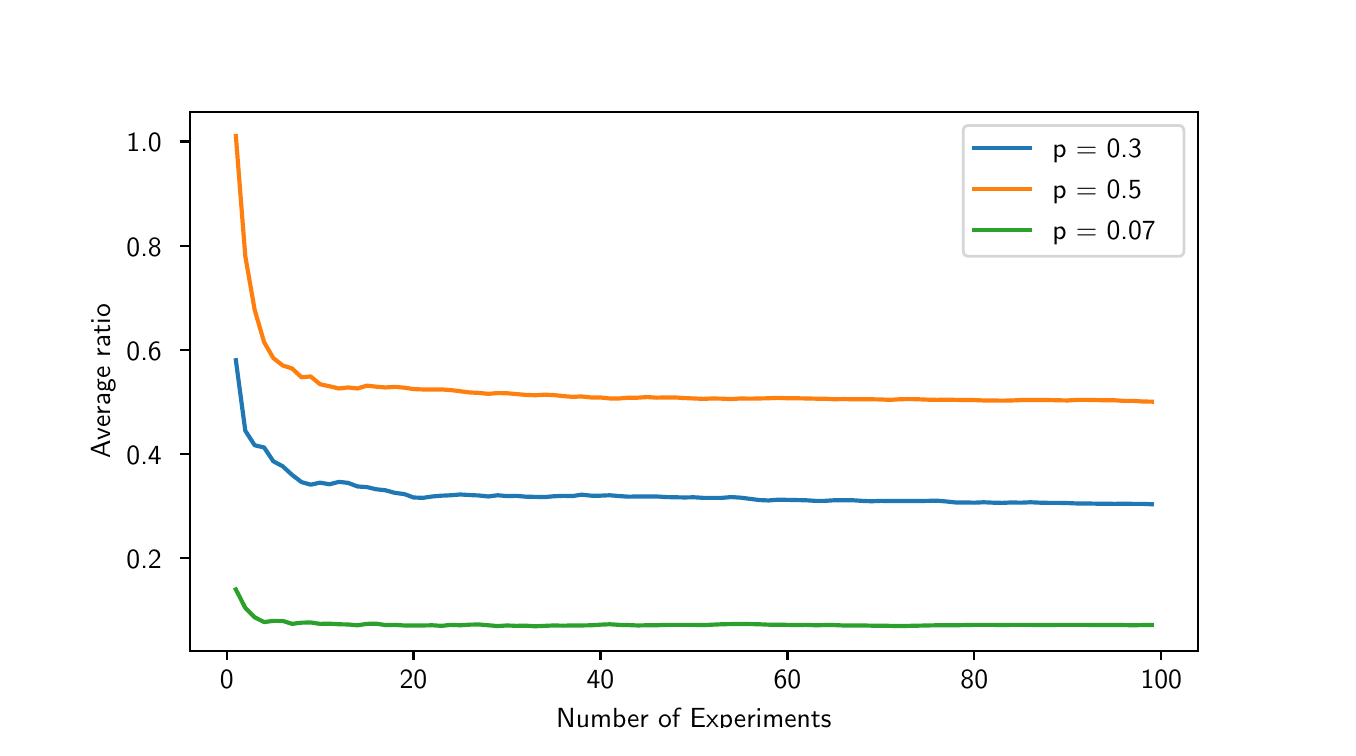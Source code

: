 \begingroup%
\makeatletter%
\begin{pgfpicture}%
\pgfpathrectangle{\pgfpointorigin}{\pgfqpoint{6.5in}{3.5in}}%
\pgfusepath{use as bounding box, clip}%
\begin{pgfscope}%
\pgfsetbuttcap%
\pgfsetmiterjoin%
\definecolor{currentfill}{rgb}{1.0,1.0,1.0}%
\pgfsetfillcolor{currentfill}%
\pgfsetlinewidth{0.0pt}%
\definecolor{currentstroke}{rgb}{1.0,1.0,1.0}%
\pgfsetstrokecolor{currentstroke}%
\pgfsetdash{}{0pt}%
\pgfpathmoveto{\pgfqpoint{0.0in}{0.0in}}%
\pgfpathlineto{\pgfqpoint{6.5in}{0.0in}}%
\pgfpathlineto{\pgfqpoint{6.5in}{3.5in}}%
\pgfpathlineto{\pgfqpoint{0.0in}{3.5in}}%
\pgfpathlineto{\pgfqpoint{0.0in}{0.0in}}%
\pgfpathclose%
\pgfusepath{fill}%
\end{pgfscope}%
\begin{pgfscope}%
\pgfsetbuttcap%
\pgfsetmiterjoin%
\definecolor{currentfill}{rgb}{1.0,1.0,1.0}%
\pgfsetfillcolor{currentfill}%
\pgfsetlinewidth{0.0pt}%
\definecolor{currentstroke}{rgb}{0.0,0.0,0.0}%
\pgfsetstrokecolor{currentstroke}%
\pgfsetstrokeopacity{0.0}%
\pgfsetdash{}{0pt}%
\pgfpathmoveto{\pgfqpoint{0.812in}{0.385in}}%
\pgfpathlineto{\pgfqpoint{5.85in}{0.385in}}%
\pgfpathlineto{\pgfqpoint{5.85in}{3.08in}}%
\pgfpathlineto{\pgfqpoint{0.812in}{3.08in}}%
\pgfpathlineto{\pgfqpoint{0.812in}{0.385in}}%
\pgfpathclose%
\pgfusepath{fill}%
\end{pgfscope}%
\begin{pgfscope}%
\pgfsetbuttcap%
\pgfsetroundjoin%
\definecolor{currentfill}{rgb}{0.0,0.0,0.0}%
\pgfsetfillcolor{currentfill}%
\pgfsetlinewidth{0.803pt}%
\definecolor{currentstroke}{rgb}{0.0,0.0,0.0}%
\pgfsetstrokecolor{currentstroke}%
\pgfsetdash{}{0pt}%
\pgfsys@defobject{currentmarker}{\pgfqpoint{0.0in}{-0.049in}}{\pgfqpoint{0.0in}{0.0in}}{%
\pgfpathmoveto{\pgfqpoint{0.0in}{0.0in}}%
\pgfpathlineto{\pgfqpoint{0.0in}{-0.049in}}%
\pgfusepath{stroke,fill}%
}%
\begin{pgfscope}%
\pgfsys@transformshift{0.995in}{0.385in}%
\pgfsys@useobject{currentmarker}{}%
\end{pgfscope}%
\end{pgfscope}%
\begin{pgfscope}%
\definecolor{textcolor}{rgb}{0.0,0.0,0.0}%
\pgfsetstrokecolor{textcolor}%
\pgfsetfillcolor{textcolor}%
\pgftext[x=0.995in,y=0.288in,,top]{\color{textcolor}{\sffamily\fontsize{10.0}{12.0}\selectfont\catcode`\^=\active\def^{\ifmmode\sp\else\^{}\fi}\catcode`\%=\active\def%{\%}0}}%
\end{pgfscope}%
\begin{pgfscope}%
\pgfsetbuttcap%
\pgfsetroundjoin%
\definecolor{currentfill}{rgb}{0.0,0.0,0.0}%
\pgfsetfillcolor{currentfill}%
\pgfsetlinewidth{0.803pt}%
\definecolor{currentstroke}{rgb}{0.0,0.0,0.0}%
\pgfsetstrokecolor{currentstroke}%
\pgfsetdash{}{0pt}%
\pgfsys@defobject{currentmarker}{\pgfqpoint{0.0in}{-0.049in}}{\pgfqpoint{0.0in}{0.0in}}{%
\pgfpathmoveto{\pgfqpoint{0.0in}{0.0in}}%
\pgfpathlineto{\pgfqpoint{0.0in}{-0.049in}}%
\pgfusepath{stroke,fill}%
}%
\begin{pgfscope}%
\pgfsys@transformshift{1.929in}{0.385in}%
\pgfsys@useobject{currentmarker}{}%
\end{pgfscope}%
\end{pgfscope}%
\begin{pgfscope}%
\definecolor{textcolor}{rgb}{0.0,0.0,0.0}%
\pgfsetstrokecolor{textcolor}%
\pgfsetfillcolor{textcolor}%
\pgftext[x=1.929in,y=0.288in,,top]{\color{textcolor}{\sffamily\fontsize{10.0}{12.0}\selectfont\catcode`\^=\active\def^{\ifmmode\sp\else\^{}\fi}\catcode`\%=\active\def%{\%}20}}%
\end{pgfscope}%
\begin{pgfscope}%
\pgfsetbuttcap%
\pgfsetroundjoin%
\definecolor{currentfill}{rgb}{0.0,0.0,0.0}%
\pgfsetfillcolor{currentfill}%
\pgfsetlinewidth{0.803pt}%
\definecolor{currentstroke}{rgb}{0.0,0.0,0.0}%
\pgfsetstrokecolor{currentstroke}%
\pgfsetdash{}{0pt}%
\pgfsys@defobject{currentmarker}{\pgfqpoint{0.0in}{-0.049in}}{\pgfqpoint{0.0in}{0.0in}}{%
\pgfpathmoveto{\pgfqpoint{0.0in}{0.0in}}%
\pgfpathlineto{\pgfqpoint{0.0in}{-0.049in}}%
\pgfusepath{stroke,fill}%
}%
\begin{pgfscope}%
\pgfsys@transformshift{2.864in}{0.385in}%
\pgfsys@useobject{currentmarker}{}%
\end{pgfscope}%
\end{pgfscope}%
\begin{pgfscope}%
\definecolor{textcolor}{rgb}{0.0,0.0,0.0}%
\pgfsetstrokecolor{textcolor}%
\pgfsetfillcolor{textcolor}%
\pgftext[x=2.864in,y=0.288in,,top]{\color{textcolor}{\sffamily\fontsize{10.0}{12.0}\selectfont\catcode`\^=\active\def^{\ifmmode\sp\else\^{}\fi}\catcode`\%=\active\def%{\%}40}}%
\end{pgfscope}%
\begin{pgfscope}%
\pgfsetbuttcap%
\pgfsetroundjoin%
\definecolor{currentfill}{rgb}{0.0,0.0,0.0}%
\pgfsetfillcolor{currentfill}%
\pgfsetlinewidth{0.803pt}%
\definecolor{currentstroke}{rgb}{0.0,0.0,0.0}%
\pgfsetstrokecolor{currentstroke}%
\pgfsetdash{}{0pt}%
\pgfsys@defobject{currentmarker}{\pgfqpoint{0.0in}{-0.049in}}{\pgfqpoint{0.0in}{0.0in}}{%
\pgfpathmoveto{\pgfqpoint{0.0in}{0.0in}}%
\pgfpathlineto{\pgfqpoint{0.0in}{-0.049in}}%
\pgfusepath{stroke,fill}%
}%
\begin{pgfscope}%
\pgfsys@transformshift{3.799in}{0.385in}%
\pgfsys@useobject{currentmarker}{}%
\end{pgfscope}%
\end{pgfscope}%
\begin{pgfscope}%
\definecolor{textcolor}{rgb}{0.0,0.0,0.0}%
\pgfsetstrokecolor{textcolor}%
\pgfsetfillcolor{textcolor}%
\pgftext[x=3.799in,y=0.288in,,top]{\color{textcolor}{\sffamily\fontsize{10.0}{12.0}\selectfont\catcode`\^=\active\def^{\ifmmode\sp\else\^{}\fi}\catcode`\%=\active\def%{\%}60}}%
\end{pgfscope}%
\begin{pgfscope}%
\pgfsetbuttcap%
\pgfsetroundjoin%
\definecolor{currentfill}{rgb}{0.0,0.0,0.0}%
\pgfsetfillcolor{currentfill}%
\pgfsetlinewidth{0.803pt}%
\definecolor{currentstroke}{rgb}{0.0,0.0,0.0}%
\pgfsetstrokecolor{currentstroke}%
\pgfsetdash{}{0pt}%
\pgfsys@defobject{currentmarker}{\pgfqpoint{0.0in}{-0.049in}}{\pgfqpoint{0.0in}{0.0in}}{%
\pgfpathmoveto{\pgfqpoint{0.0in}{0.0in}}%
\pgfpathlineto{\pgfqpoint{0.0in}{-0.049in}}%
\pgfusepath{stroke,fill}%
}%
\begin{pgfscope}%
\pgfsys@transformshift{4.733in}{0.385in}%
\pgfsys@useobject{currentmarker}{}%
\end{pgfscope}%
\end{pgfscope}%
\begin{pgfscope}%
\definecolor{textcolor}{rgb}{0.0,0.0,0.0}%
\pgfsetstrokecolor{textcolor}%
\pgfsetfillcolor{textcolor}%
\pgftext[x=4.733in,y=0.288in,,top]{\color{textcolor}{\sffamily\fontsize{10.0}{12.0}\selectfont\catcode`\^=\active\def^{\ifmmode\sp\else\^{}\fi}\catcode`\%=\active\def%{\%}80}}%
\end{pgfscope}%
\begin{pgfscope}%
\pgfsetbuttcap%
\pgfsetroundjoin%
\definecolor{currentfill}{rgb}{0.0,0.0,0.0}%
\pgfsetfillcolor{currentfill}%
\pgfsetlinewidth{0.803pt}%
\definecolor{currentstroke}{rgb}{0.0,0.0,0.0}%
\pgfsetstrokecolor{currentstroke}%
\pgfsetdash{}{0pt}%
\pgfsys@defobject{currentmarker}{\pgfqpoint{0.0in}{-0.049in}}{\pgfqpoint{0.0in}{0.0in}}{%
\pgfpathmoveto{\pgfqpoint{0.0in}{0.0in}}%
\pgfpathlineto{\pgfqpoint{0.0in}{-0.049in}}%
\pgfusepath{stroke,fill}%
}%
\begin{pgfscope}%
\pgfsys@transformshift{5.668in}{0.385in}%
\pgfsys@useobject{currentmarker}{}%
\end{pgfscope}%
\end{pgfscope}%
\begin{pgfscope}%
\definecolor{textcolor}{rgb}{0.0,0.0,0.0}%
\pgfsetstrokecolor{textcolor}%
\pgfsetfillcolor{textcolor}%
\pgftext[x=5.668in,y=0.288in,,top]{\color{textcolor}{\sffamily\fontsize{10.0}{12.0}\selectfont\catcode`\^=\active\def^{\ifmmode\sp\else\^{}\fi}\catcode`\%=\active\def%{\%}100}}%
\end{pgfscope}%
\begin{pgfscope}%
\definecolor{textcolor}{rgb}{0.0,0.0,0.0}%
\pgfsetstrokecolor{textcolor}%
\pgfsetfillcolor{textcolor}%
\pgftext[x=3.331in,y=0.098in,,top]{\color{textcolor}{\sffamily\fontsize{10.0}{12.0}\selectfont\catcode`\^=\active\def^{\ifmmode\sp\else\^{}\fi}\catcode`\%=\active\def%{\%}Number of Experiments}}%
\end{pgfscope}%
\begin{pgfscope}%
\pgfsetbuttcap%
\pgfsetroundjoin%
\definecolor{currentfill}{rgb}{0.0,0.0,0.0}%
\pgfsetfillcolor{currentfill}%
\pgfsetlinewidth{0.803pt}%
\definecolor{currentstroke}{rgb}{0.0,0.0,0.0}%
\pgfsetstrokecolor{currentstroke}%
\pgfsetdash{}{0pt}%
\pgfsys@defobject{currentmarker}{\pgfqpoint{-0.049in}{0.0in}}{\pgfqpoint{-0.0in}{0.0in}}{%
\pgfpathmoveto{\pgfqpoint{-0.0in}{0.0in}}%
\pgfpathlineto{\pgfqpoint{-0.049in}{0.0in}}%
\pgfusepath{stroke,fill}%
}%
\begin{pgfscope}%
\pgfsys@transformshift{0.812in}{0.847in}%
\pgfsys@useobject{currentmarker}{}%
\end{pgfscope}%
\end{pgfscope}%
\begin{pgfscope}%
\definecolor{textcolor}{rgb}{0.0,0.0,0.0}%
\pgfsetstrokecolor{textcolor}%
\pgfsetfillcolor{textcolor}%
\pgftext[x=0.494in, y=0.794in, left, base]{\color{textcolor}{\sffamily\fontsize{10.0}{12.0}\selectfont\catcode`\^=\active\def^{\ifmmode\sp\else\^{}\fi}\catcode`\%=\active\def%{\%}0.2}}%
\end{pgfscope}%
\begin{pgfscope}%
\pgfsetbuttcap%
\pgfsetroundjoin%
\definecolor{currentfill}{rgb}{0.0,0.0,0.0}%
\pgfsetfillcolor{currentfill}%
\pgfsetlinewidth{0.803pt}%
\definecolor{currentstroke}{rgb}{0.0,0.0,0.0}%
\pgfsetstrokecolor{currentstroke}%
\pgfsetdash{}{0pt}%
\pgfsys@defobject{currentmarker}{\pgfqpoint{-0.049in}{0.0in}}{\pgfqpoint{-0.0in}{0.0in}}{%
\pgfpathmoveto{\pgfqpoint{-0.0in}{0.0in}}%
\pgfpathlineto{\pgfqpoint{-0.049in}{0.0in}}%
\pgfusepath{stroke,fill}%
}%
\begin{pgfscope}%
\pgfsys@transformshift{0.812in}{1.368in}%
\pgfsys@useobject{currentmarker}{}%
\end{pgfscope}%
\end{pgfscope}%
\begin{pgfscope}%
\definecolor{textcolor}{rgb}{0.0,0.0,0.0}%
\pgfsetstrokecolor{textcolor}%
\pgfsetfillcolor{textcolor}%
\pgftext[x=0.494in, y=1.315in, left, base]{\color{textcolor}{\sffamily\fontsize{10.0}{12.0}\selectfont\catcode`\^=\active\def^{\ifmmode\sp\else\^{}\fi}\catcode`\%=\active\def%{\%}0.4}}%
\end{pgfscope}%
\begin{pgfscope}%
\pgfsetbuttcap%
\pgfsetroundjoin%
\definecolor{currentfill}{rgb}{0.0,0.0,0.0}%
\pgfsetfillcolor{currentfill}%
\pgfsetlinewidth{0.803pt}%
\definecolor{currentstroke}{rgb}{0.0,0.0,0.0}%
\pgfsetstrokecolor{currentstroke}%
\pgfsetdash{}{0pt}%
\pgfsys@defobject{currentmarker}{\pgfqpoint{-0.049in}{0.0in}}{\pgfqpoint{-0.0in}{0.0in}}{%
\pgfpathmoveto{\pgfqpoint{-0.0in}{0.0in}}%
\pgfpathlineto{\pgfqpoint{-0.049in}{0.0in}}%
\pgfusepath{stroke,fill}%
}%
\begin{pgfscope}%
\pgfsys@transformshift{0.812in}{1.889in}%
\pgfsys@useobject{currentmarker}{}%
\end{pgfscope}%
\end{pgfscope}%
\begin{pgfscope}%
\definecolor{textcolor}{rgb}{0.0,0.0,0.0}%
\pgfsetstrokecolor{textcolor}%
\pgfsetfillcolor{textcolor}%
\pgftext[x=0.494in, y=1.836in, left, base]{\color{textcolor}{\sffamily\fontsize{10.0}{12.0}\selectfont\catcode`\^=\active\def^{\ifmmode\sp\else\^{}\fi}\catcode`\%=\active\def%{\%}0.6}}%
\end{pgfscope}%
\begin{pgfscope}%
\pgfsetbuttcap%
\pgfsetroundjoin%
\definecolor{currentfill}{rgb}{0.0,0.0,0.0}%
\pgfsetfillcolor{currentfill}%
\pgfsetlinewidth{0.803pt}%
\definecolor{currentstroke}{rgb}{0.0,0.0,0.0}%
\pgfsetstrokecolor{currentstroke}%
\pgfsetdash{}{0pt}%
\pgfsys@defobject{currentmarker}{\pgfqpoint{-0.049in}{0.0in}}{\pgfqpoint{-0.0in}{0.0in}}{%
\pgfpathmoveto{\pgfqpoint{-0.0in}{0.0in}}%
\pgfpathlineto{\pgfqpoint{-0.049in}{0.0in}}%
\pgfusepath{stroke,fill}%
}%
\begin{pgfscope}%
\pgfsys@transformshift{0.812in}{2.41in}%
\pgfsys@useobject{currentmarker}{}%
\end{pgfscope}%
\end{pgfscope}%
\begin{pgfscope}%
\definecolor{textcolor}{rgb}{0.0,0.0,0.0}%
\pgfsetstrokecolor{textcolor}%
\pgfsetfillcolor{textcolor}%
\pgftext[x=0.494in, y=2.358in, left, base]{\color{textcolor}{\sffamily\fontsize{10.0}{12.0}\selectfont\catcode`\^=\active\def^{\ifmmode\sp\else\^{}\fi}\catcode`\%=\active\def%{\%}0.8}}%
\end{pgfscope}%
\begin{pgfscope}%
\pgfsetbuttcap%
\pgfsetroundjoin%
\definecolor{currentfill}{rgb}{0.0,0.0,0.0}%
\pgfsetfillcolor{currentfill}%
\pgfsetlinewidth{0.803pt}%
\definecolor{currentstroke}{rgb}{0.0,0.0,0.0}%
\pgfsetstrokecolor{currentstroke}%
\pgfsetdash{}{0pt}%
\pgfsys@defobject{currentmarker}{\pgfqpoint{-0.049in}{0.0in}}{\pgfqpoint{-0.0in}{0.0in}}{%
\pgfpathmoveto{\pgfqpoint{-0.0in}{0.0in}}%
\pgfpathlineto{\pgfqpoint{-0.049in}{0.0in}}%
\pgfusepath{stroke,fill}%
}%
\begin{pgfscope}%
\pgfsys@transformshift{0.812in}{2.931in}%
\pgfsys@useobject{currentmarker}{}%
\end{pgfscope}%
\end{pgfscope}%
\begin{pgfscope}%
\definecolor{textcolor}{rgb}{0.0,0.0,0.0}%
\pgfsetstrokecolor{textcolor}%
\pgfsetfillcolor{textcolor}%
\pgftext[x=0.494in, y=2.879in, left, base]{\color{textcolor}{\sffamily\fontsize{10.0}{12.0}\selectfont\catcode`\^=\active\def^{\ifmmode\sp\else\^{}\fi}\catcode`\%=\active\def%{\%}1.0}}%
\end{pgfscope}%
\begin{pgfscope}%
\definecolor{textcolor}{rgb}{0.0,0.0,0.0}%
\pgfsetstrokecolor{textcolor}%
\pgfsetfillcolor{textcolor}%
\pgftext[x=0.439in,y=1.732in,,bottom,rotate=90.0]{\color{textcolor}{\sffamily\fontsize{10.0}{12.0}\selectfont\catcode`\^=\active\def^{\ifmmode\sp\else\^{}\fi}\catcode`\%=\active\def%{\%}Average ratio}}%
\end{pgfscope}%
\begin{pgfscope}%
\pgfpathrectangle{\pgfqpoint{0.812in}{0.385in}}{\pgfqpoint{5.037in}{2.695in}}%
\pgfusepath{clip}%
\pgfsetrectcap%
\pgfsetroundjoin%
\pgfsetlinewidth{1.506pt}%
\definecolor{currentstroke}{rgb}{0.122,0.467,0.706}%
\pgfsetstrokecolor{currentstroke}%
\pgfsetdash{}{0pt}%
\pgfpathmoveto{\pgfqpoint{1.041in}{1.837in}}%
\pgfpathlineto{\pgfqpoint{1.088in}{1.485in}}%
\pgfpathlineto{\pgfqpoint{1.135in}{1.412in}}%
\pgfpathlineto{\pgfqpoint{1.182in}{1.401in}}%
\pgfpathlineto{\pgfqpoint{1.228in}{1.332in}}%
\pgfpathlineto{\pgfqpoint{1.275in}{1.307in}}%
\pgfpathlineto{\pgfqpoint{1.322in}{1.264in}}%
\pgfpathlineto{\pgfqpoint{1.369in}{1.228in}}%
\pgfpathlineto{\pgfqpoint{1.415in}{1.215in}}%
\pgfpathlineto{\pgfqpoint{1.462in}{1.225in}}%
\pgfpathlineto{\pgfqpoint{1.509in}{1.217in}}%
\pgfpathlineto{\pgfqpoint{1.556in}{1.229in}}%
\pgfpathlineto{\pgfqpoint{1.602in}{1.224in}}%
\pgfpathlineto{\pgfqpoint{1.649in}{1.206in}}%
\pgfpathlineto{\pgfqpoint{1.696in}{1.203in}}%
\pgfpathlineto{\pgfqpoint{1.742in}{1.192in}}%
\pgfpathlineto{\pgfqpoint{1.789in}{1.187in}}%
\pgfpathlineto{\pgfqpoint{1.836in}{1.174in}}%
\pgfpathlineto{\pgfqpoint{1.883in}{1.168in}}%
\pgfpathlineto{\pgfqpoint{1.929in}{1.151in}}%
\pgfpathlineto{\pgfqpoint{1.976in}{1.149in}}%
\pgfpathlineto{\pgfqpoint{2.023in}{1.156in}}%
\pgfpathlineto{\pgfqpoint{2.07in}{1.16in}}%
\pgfpathlineto{\pgfqpoint{2.116in}{1.162in}}%
\pgfpathlineto{\pgfqpoint{2.163in}{1.166in}}%
\pgfpathlineto{\pgfqpoint{2.21in}{1.163in}}%
\pgfpathlineto{\pgfqpoint{2.256in}{1.161in}}%
\pgfpathlineto{\pgfqpoint{2.303in}{1.156in}}%
\pgfpathlineto{\pgfqpoint{2.35in}{1.162in}}%
\pgfpathlineto{\pgfqpoint{2.397in}{1.158in}}%
\pgfpathlineto{\pgfqpoint{2.443in}{1.159in}}%
\pgfpathlineto{\pgfqpoint{2.49in}{1.155in}}%
\pgfpathlineto{\pgfqpoint{2.537in}{1.154in}}%
\pgfpathlineto{\pgfqpoint{2.584in}{1.153in}}%
\pgfpathlineto{\pgfqpoint{2.63in}{1.157in}}%
\pgfpathlineto{\pgfqpoint{2.677in}{1.159in}}%
\pgfpathlineto{\pgfqpoint{2.724in}{1.158in}}%
\pgfpathlineto{\pgfqpoint{2.77in}{1.165in}}%
\pgfpathlineto{\pgfqpoint{2.817in}{1.16in}}%
\pgfpathlineto{\pgfqpoint{2.864in}{1.16in}}%
\pgfpathlineto{\pgfqpoint{2.911in}{1.162in}}%
\pgfpathlineto{\pgfqpoint{2.957in}{1.158in}}%
\pgfpathlineto{\pgfqpoint{3.004in}{1.155in}}%
\pgfpathlineto{\pgfqpoint{3.051in}{1.156in}}%
\pgfpathlineto{\pgfqpoint{3.098in}{1.156in}}%
\pgfpathlineto{\pgfqpoint{3.144in}{1.156in}}%
\pgfpathlineto{\pgfqpoint{3.191in}{1.153in}}%
\pgfpathlineto{\pgfqpoint{3.238in}{1.152in}}%
\pgfpathlineto{\pgfqpoint{3.285in}{1.151in}}%
\pgfpathlineto{\pgfqpoint{3.331in}{1.152in}}%
\pgfpathlineto{\pgfqpoint{3.378in}{1.149in}}%
\pgfpathlineto{\pgfqpoint{3.425in}{1.149in}}%
\pgfpathlineto{\pgfqpoint{3.471in}{1.149in}}%
\pgfpathlineto{\pgfqpoint{3.518in}{1.153in}}%
\pgfpathlineto{\pgfqpoint{3.565in}{1.15in}}%
\pgfpathlineto{\pgfqpoint{3.612in}{1.144in}}%
\pgfpathlineto{\pgfqpoint{3.658in}{1.138in}}%
\pgfpathlineto{\pgfqpoint{3.705in}{1.136in}}%
\pgfpathlineto{\pgfqpoint{3.752in}{1.14in}}%
\pgfpathlineto{\pgfqpoint{3.799in}{1.139in}}%
\pgfpathlineto{\pgfqpoint{3.845in}{1.138in}}%
\pgfpathlineto{\pgfqpoint{3.892in}{1.137in}}%
\pgfpathlineto{\pgfqpoint{3.939in}{1.134in}}%
\pgfpathlineto{\pgfqpoint{3.985in}{1.134in}}%
\pgfpathlineto{\pgfqpoint{4.032in}{1.137in}}%
\pgfpathlineto{\pgfqpoint{4.079in}{1.137in}}%
\pgfpathlineto{\pgfqpoint{4.126in}{1.137in}}%
\pgfpathlineto{\pgfqpoint{4.172in}{1.134in}}%
\pgfpathlineto{\pgfqpoint{4.219in}{1.132in}}%
\pgfpathlineto{\pgfqpoint{4.266in}{1.134in}}%
\pgfpathlineto{\pgfqpoint{4.313in}{1.133in}}%
\pgfpathlineto{\pgfqpoint{4.359in}{1.133in}}%
\pgfpathlineto{\pgfqpoint{4.406in}{1.133in}}%
\pgfpathlineto{\pgfqpoint{4.453in}{1.133in}}%
\pgfpathlineto{\pgfqpoint{4.5in}{1.134in}}%
\pgfpathlineto{\pgfqpoint{4.546in}{1.135in}}%
\pgfpathlineto{\pgfqpoint{4.593in}{1.131in}}%
\pgfpathlineto{\pgfqpoint{4.64in}{1.126in}}%
\pgfpathlineto{\pgfqpoint{4.686in}{1.126in}}%
\pgfpathlineto{\pgfqpoint{4.733in}{1.125in}}%
\pgfpathlineto{\pgfqpoint{4.78in}{1.127in}}%
\pgfpathlineto{\pgfqpoint{4.827in}{1.125in}}%
\pgfpathlineto{\pgfqpoint{4.873in}{1.124in}}%
\pgfpathlineto{\pgfqpoint{4.92in}{1.126in}}%
\pgfpathlineto{\pgfqpoint{4.967in}{1.125in}}%
\pgfpathlineto{\pgfqpoint{5.014in}{1.127in}}%
\pgfpathlineto{\pgfqpoint{5.06in}{1.125in}}%
\pgfpathlineto{\pgfqpoint{5.107in}{1.124in}}%
\pgfpathlineto{\pgfqpoint{5.154in}{1.124in}}%
\pgfpathlineto{\pgfqpoint{5.2in}{1.123in}}%
\pgfpathlineto{\pgfqpoint{5.247in}{1.121in}}%
\pgfpathlineto{\pgfqpoint{5.294in}{1.121in}}%
\pgfpathlineto{\pgfqpoint{5.341in}{1.12in}}%
\pgfpathlineto{\pgfqpoint{5.387in}{1.12in}}%
\pgfpathlineto{\pgfqpoint{5.434in}{1.119in}}%
\pgfpathlineto{\pgfqpoint{5.481in}{1.12in}}%
\pgfpathlineto{\pgfqpoint{5.528in}{1.119in}}%
\pgfpathlineto{\pgfqpoint{5.574in}{1.119in}}%
\pgfpathlineto{\pgfqpoint{5.621in}{1.117in}}%
\pgfusepath{stroke}%
\end{pgfscope}%
\begin{pgfscope}%
\pgfpathrectangle{\pgfqpoint{0.812in}{0.385in}}{\pgfqpoint{5.037in}{2.695in}}%
\pgfusepath{clip}%
\pgfsetrectcap%
\pgfsetroundjoin%
\pgfsetlinewidth{1.506pt}%
\definecolor{currentstroke}{rgb}{1.0,0.498,0.055}%
\pgfsetstrokecolor{currentstroke}%
\pgfsetdash{}{0pt}%
\pgfpathmoveto{\pgfqpoint{1.041in}{2.958in}}%
\pgfpathlineto{\pgfqpoint{1.088in}{2.358in}}%
\pgfpathlineto{\pgfqpoint{1.135in}{2.089in}}%
\pgfpathlineto{\pgfqpoint{1.182in}{1.928in}}%
\pgfpathlineto{\pgfqpoint{1.228in}{1.848in}}%
\pgfpathlineto{\pgfqpoint{1.275in}{1.811in}}%
\pgfpathlineto{\pgfqpoint{1.322in}{1.796in}}%
\pgfpathlineto{\pgfqpoint{1.369in}{1.752in}}%
\pgfpathlineto{\pgfqpoint{1.415in}{1.756in}}%
\pgfpathlineto{\pgfqpoint{1.462in}{1.717in}}%
\pgfpathlineto{\pgfqpoint{1.509in}{1.707in}}%
\pgfpathlineto{\pgfqpoint{1.556in}{1.696in}}%
\pgfpathlineto{\pgfqpoint{1.602in}{1.701in}}%
\pgfpathlineto{\pgfqpoint{1.649in}{1.696in}}%
\pgfpathlineto{\pgfqpoint{1.696in}{1.71in}}%
\pgfpathlineto{\pgfqpoint{1.742in}{1.705in}}%
\pgfpathlineto{\pgfqpoint{1.789in}{1.701in}}%
\pgfpathlineto{\pgfqpoint{1.836in}{1.704in}}%
\pgfpathlineto{\pgfqpoint{1.883in}{1.7in}}%
\pgfpathlineto{\pgfqpoint{1.929in}{1.693in}}%
\pgfpathlineto{\pgfqpoint{1.976in}{1.691in}}%
\pgfpathlineto{\pgfqpoint{2.023in}{1.691in}}%
\pgfpathlineto{\pgfqpoint{2.07in}{1.691in}}%
\pgfpathlineto{\pgfqpoint{2.116in}{1.688in}}%
\pgfpathlineto{\pgfqpoint{2.163in}{1.682in}}%
\pgfpathlineto{\pgfqpoint{2.21in}{1.676in}}%
\pgfpathlineto{\pgfqpoint{2.256in}{1.674in}}%
\pgfpathlineto{\pgfqpoint{2.303in}{1.669in}}%
\pgfpathlineto{\pgfqpoint{2.35in}{1.673in}}%
\pgfpathlineto{\pgfqpoint{2.397in}{1.672in}}%
\pgfpathlineto{\pgfqpoint{2.443in}{1.668in}}%
\pgfpathlineto{\pgfqpoint{2.49in}{1.664in}}%
\pgfpathlineto{\pgfqpoint{2.537in}{1.662in}}%
\pgfpathlineto{\pgfqpoint{2.584in}{1.665in}}%
\pgfpathlineto{\pgfqpoint{2.63in}{1.663in}}%
\pgfpathlineto{\pgfqpoint{2.677in}{1.658in}}%
\pgfpathlineto{\pgfqpoint{2.724in}{1.654in}}%
\pgfpathlineto{\pgfqpoint{2.77in}{1.656in}}%
\pgfpathlineto{\pgfqpoint{2.817in}{1.651in}}%
\pgfpathlineto{\pgfqpoint{2.864in}{1.651in}}%
\pgfpathlineto{\pgfqpoint{2.911in}{1.646in}}%
\pgfpathlineto{\pgfqpoint{2.957in}{1.646in}}%
\pgfpathlineto{\pgfqpoint{3.004in}{1.65in}}%
\pgfpathlineto{\pgfqpoint{3.051in}{1.65in}}%
\pgfpathlineto{\pgfqpoint{3.098in}{1.653in}}%
\pgfpathlineto{\pgfqpoint{3.144in}{1.65in}}%
\pgfpathlineto{\pgfqpoint{3.191in}{1.651in}}%
\pgfpathlineto{\pgfqpoint{3.238in}{1.651in}}%
\pgfpathlineto{\pgfqpoint{3.285in}{1.648in}}%
\pgfpathlineto{\pgfqpoint{3.331in}{1.646in}}%
\pgfpathlineto{\pgfqpoint{3.378in}{1.644in}}%
\pgfpathlineto{\pgfqpoint{3.425in}{1.646in}}%
\pgfpathlineto{\pgfqpoint{3.471in}{1.645in}}%
\pgfpathlineto{\pgfqpoint{3.518in}{1.643in}}%
\pgfpathlineto{\pgfqpoint{3.565in}{1.646in}}%
\pgfpathlineto{\pgfqpoint{3.612in}{1.645in}}%
\pgfpathlineto{\pgfqpoint{3.658in}{1.646in}}%
\pgfpathlineto{\pgfqpoint{3.705in}{1.647in}}%
\pgfpathlineto{\pgfqpoint{3.752in}{1.649in}}%
\pgfpathlineto{\pgfqpoint{3.799in}{1.647in}}%
\pgfpathlineto{\pgfqpoint{3.845in}{1.647in}}%
\pgfpathlineto{\pgfqpoint{3.892in}{1.646in}}%
\pgfpathlineto{\pgfqpoint{3.939in}{1.645in}}%
\pgfpathlineto{\pgfqpoint{3.985in}{1.645in}}%
\pgfpathlineto{\pgfqpoint{4.032in}{1.642in}}%
\pgfpathlineto{\pgfqpoint{4.079in}{1.643in}}%
\pgfpathlineto{\pgfqpoint{4.126in}{1.642in}}%
\pgfpathlineto{\pgfqpoint{4.172in}{1.642in}}%
\pgfpathlineto{\pgfqpoint{4.219in}{1.642in}}%
\pgfpathlineto{\pgfqpoint{4.266in}{1.641in}}%
\pgfpathlineto{\pgfqpoint{4.313in}{1.639in}}%
\pgfpathlineto{\pgfqpoint{4.359in}{1.642in}}%
\pgfpathlineto{\pgfqpoint{4.406in}{1.643in}}%
\pgfpathlineto{\pgfqpoint{4.453in}{1.642in}}%
\pgfpathlineto{\pgfqpoint{4.5in}{1.64in}}%
\pgfpathlineto{\pgfqpoint{4.546in}{1.639in}}%
\pgfpathlineto{\pgfqpoint{4.593in}{1.64in}}%
\pgfpathlineto{\pgfqpoint{4.64in}{1.639in}}%
\pgfpathlineto{\pgfqpoint{4.686in}{1.638in}}%
\pgfpathlineto{\pgfqpoint{4.733in}{1.638in}}%
\pgfpathlineto{\pgfqpoint{4.78in}{1.636in}}%
\pgfpathlineto{\pgfqpoint{4.827in}{1.636in}}%
\pgfpathlineto{\pgfqpoint{4.873in}{1.635in}}%
\pgfpathlineto{\pgfqpoint{4.92in}{1.636in}}%
\pgfpathlineto{\pgfqpoint{4.967in}{1.638in}}%
\pgfpathlineto{\pgfqpoint{5.014in}{1.638in}}%
\pgfpathlineto{\pgfqpoint{5.06in}{1.638in}}%
\pgfpathlineto{\pgfqpoint{5.107in}{1.638in}}%
\pgfpathlineto{\pgfqpoint{5.154in}{1.637in}}%
\pgfpathlineto{\pgfqpoint{5.2in}{1.636in}}%
\pgfpathlineto{\pgfqpoint{5.247in}{1.639in}}%
\pgfpathlineto{\pgfqpoint{5.294in}{1.639in}}%
\pgfpathlineto{\pgfqpoint{5.341in}{1.638in}}%
\pgfpathlineto{\pgfqpoint{5.387in}{1.637in}}%
\pgfpathlineto{\pgfqpoint{5.434in}{1.637in}}%
\pgfpathlineto{\pgfqpoint{5.481in}{1.634in}}%
\pgfpathlineto{\pgfqpoint{5.528in}{1.634in}}%
\pgfpathlineto{\pgfqpoint{5.574in}{1.631in}}%
\pgfpathlineto{\pgfqpoint{5.621in}{1.63in}}%
\pgfusepath{stroke}%
\end{pgfscope}%
\begin{pgfscope}%
\pgfpathrectangle{\pgfqpoint{0.812in}{0.385in}}{\pgfqpoint{5.037in}{2.695in}}%
\pgfusepath{clip}%
\pgfsetrectcap%
\pgfsetroundjoin%
\pgfsetlinewidth{1.506pt}%
\definecolor{currentstroke}{rgb}{0.173,0.627,0.173}%
\pgfsetstrokecolor{currentstroke}%
\pgfsetdash{}{0pt}%
\pgfpathmoveto{\pgfqpoint{1.041in}{0.691in}}%
\pgfpathlineto{\pgfqpoint{1.088in}{0.599in}}%
\pgfpathlineto{\pgfqpoint{1.135in}{0.552in}}%
\pgfpathlineto{\pgfqpoint{1.182in}{0.528in}}%
\pgfpathlineto{\pgfqpoint{1.228in}{0.534in}}%
\pgfpathlineto{\pgfqpoint{1.275in}{0.534in}}%
\pgfpathlineto{\pgfqpoint{1.322in}{0.519in}}%
\pgfpathlineto{\pgfqpoint{1.369in}{0.525in}}%
\pgfpathlineto{\pgfqpoint{1.415in}{0.526in}}%
\pgfpathlineto{\pgfqpoint{1.462in}{0.519in}}%
\pgfpathlineto{\pgfqpoint{1.509in}{0.52in}}%
\pgfpathlineto{\pgfqpoint{1.556in}{0.517in}}%
\pgfpathlineto{\pgfqpoint{1.602in}{0.516in}}%
\pgfpathlineto{\pgfqpoint{1.649in}{0.512in}}%
\pgfpathlineto{\pgfqpoint{1.696in}{0.519in}}%
\pgfpathlineto{\pgfqpoint{1.742in}{0.52in}}%
\pgfpathlineto{\pgfqpoint{1.789in}{0.513in}}%
\pgfpathlineto{\pgfqpoint{1.836in}{0.514in}}%
\pgfpathlineto{\pgfqpoint{1.883in}{0.511in}}%
\pgfpathlineto{\pgfqpoint{1.929in}{0.511in}}%
\pgfpathlineto{\pgfqpoint{1.976in}{0.511in}}%
\pgfpathlineto{\pgfqpoint{2.023in}{0.512in}}%
\pgfpathlineto{\pgfqpoint{2.07in}{0.509in}}%
\pgfpathlineto{\pgfqpoint{2.116in}{0.514in}}%
\pgfpathlineto{\pgfqpoint{2.163in}{0.512in}}%
\pgfpathlineto{\pgfqpoint{2.21in}{0.515in}}%
\pgfpathlineto{\pgfqpoint{2.256in}{0.516in}}%
\pgfpathlineto{\pgfqpoint{2.303in}{0.512in}}%
\pgfpathlineto{\pgfqpoint{2.35in}{0.508in}}%
\pgfpathlineto{\pgfqpoint{2.397in}{0.511in}}%
\pgfpathlineto{\pgfqpoint{2.443in}{0.509in}}%
\pgfpathlineto{\pgfqpoint{2.49in}{0.51in}}%
\pgfpathlineto{\pgfqpoint{2.537in}{0.507in}}%
\pgfpathlineto{\pgfqpoint{2.584in}{0.509in}}%
\pgfpathlineto{\pgfqpoint{2.63in}{0.511in}}%
\pgfpathlineto{\pgfqpoint{2.677in}{0.51in}}%
\pgfpathlineto{\pgfqpoint{2.724in}{0.511in}}%
\pgfpathlineto{\pgfqpoint{2.77in}{0.511in}}%
\pgfpathlineto{\pgfqpoint{2.817in}{0.512in}}%
\pgfpathlineto{\pgfqpoint{2.864in}{0.515in}}%
\pgfpathlineto{\pgfqpoint{2.911in}{0.517in}}%
\pgfpathlineto{\pgfqpoint{2.957in}{0.514in}}%
\pgfpathlineto{\pgfqpoint{3.004in}{0.513in}}%
\pgfpathlineto{\pgfqpoint{3.051in}{0.511in}}%
\pgfpathlineto{\pgfqpoint{3.098in}{0.512in}}%
\pgfpathlineto{\pgfqpoint{3.144in}{0.512in}}%
\pgfpathlineto{\pgfqpoint{3.191in}{0.514in}}%
\pgfpathlineto{\pgfqpoint{3.238in}{0.514in}}%
\pgfpathlineto{\pgfqpoint{3.285in}{0.514in}}%
\pgfpathlineto{\pgfqpoint{3.331in}{0.514in}}%
\pgfpathlineto{\pgfqpoint{3.378in}{0.513in}}%
\pgfpathlineto{\pgfqpoint{3.425in}{0.515in}}%
\pgfpathlineto{\pgfqpoint{3.471in}{0.517in}}%
\pgfpathlineto{\pgfqpoint{3.518in}{0.518in}}%
\pgfpathlineto{\pgfqpoint{3.565in}{0.518in}}%
\pgfpathlineto{\pgfqpoint{3.612in}{0.518in}}%
\pgfpathlineto{\pgfqpoint{3.658in}{0.517in}}%
\pgfpathlineto{\pgfqpoint{3.705in}{0.515in}}%
\pgfpathlineto{\pgfqpoint{3.752in}{0.515in}}%
\pgfpathlineto{\pgfqpoint{3.799in}{0.514in}}%
\pgfpathlineto{\pgfqpoint{3.845in}{0.513in}}%
\pgfpathlineto{\pgfqpoint{3.892in}{0.514in}}%
\pgfpathlineto{\pgfqpoint{3.939in}{0.512in}}%
\pgfpathlineto{\pgfqpoint{3.985in}{0.513in}}%
\pgfpathlineto{\pgfqpoint{4.032in}{0.513in}}%
\pgfpathlineto{\pgfqpoint{4.079in}{0.511in}}%
\pgfpathlineto{\pgfqpoint{4.126in}{0.511in}}%
\pgfpathlineto{\pgfqpoint{4.172in}{0.511in}}%
\pgfpathlineto{\pgfqpoint{4.219in}{0.51in}}%
\pgfpathlineto{\pgfqpoint{4.266in}{0.51in}}%
\pgfpathlineto{\pgfqpoint{4.313in}{0.509in}}%
\pgfpathlineto{\pgfqpoint{4.359in}{0.508in}}%
\pgfpathlineto{\pgfqpoint{4.406in}{0.509in}}%
\pgfpathlineto{\pgfqpoint{4.453in}{0.51in}}%
\pgfpathlineto{\pgfqpoint{4.5in}{0.511in}}%
\pgfpathlineto{\pgfqpoint{4.546in}{0.512in}}%
\pgfpathlineto{\pgfqpoint{4.593in}{0.512in}}%
\pgfpathlineto{\pgfqpoint{4.64in}{0.512in}}%
\pgfpathlineto{\pgfqpoint{4.686in}{0.513in}}%
\pgfpathlineto{\pgfqpoint{4.733in}{0.514in}}%
\pgfpathlineto{\pgfqpoint{4.78in}{0.514in}}%
\pgfpathlineto{\pgfqpoint{4.827in}{0.514in}}%
\pgfpathlineto{\pgfqpoint{4.873in}{0.513in}}%
\pgfpathlineto{\pgfqpoint{4.92in}{0.514in}}%
\pgfpathlineto{\pgfqpoint{4.967in}{0.514in}}%
\pgfpathlineto{\pgfqpoint{5.014in}{0.514in}}%
\pgfpathlineto{\pgfqpoint{5.06in}{0.513in}}%
\pgfpathlineto{\pgfqpoint{5.107in}{0.513in}}%
\pgfpathlineto{\pgfqpoint{5.154in}{0.514in}}%
\pgfpathlineto{\pgfqpoint{5.2in}{0.514in}}%
\pgfpathlineto{\pgfqpoint{5.247in}{0.514in}}%
\pgfpathlineto{\pgfqpoint{5.294in}{0.514in}}%
\pgfpathlineto{\pgfqpoint{5.341in}{0.513in}}%
\pgfpathlineto{\pgfqpoint{5.387in}{0.513in}}%
\pgfpathlineto{\pgfqpoint{5.434in}{0.513in}}%
\pgfpathlineto{\pgfqpoint{5.481in}{0.513in}}%
\pgfpathlineto{\pgfqpoint{5.528in}{0.512in}}%
\pgfpathlineto{\pgfqpoint{5.574in}{0.513in}}%
\pgfpathlineto{\pgfqpoint{5.621in}{0.513in}}%
\pgfusepath{stroke}%
\end{pgfscope}%
\begin{pgfscope}%
\pgfsetrectcap%
\pgfsetmiterjoin%
\pgfsetlinewidth{0.803pt}%
\definecolor{currentstroke}{rgb}{0.0,0.0,0.0}%
\pgfsetstrokecolor{currentstroke}%
\pgfsetdash{}{0pt}%
\pgfpathmoveto{\pgfqpoint{0.812in}{0.385in}}%
\pgfpathlineto{\pgfqpoint{0.812in}{3.08in}}%
\pgfusepath{stroke}%
\end{pgfscope}%
\begin{pgfscope}%
\pgfsetrectcap%
\pgfsetmiterjoin%
\pgfsetlinewidth{0.803pt}%
\definecolor{currentstroke}{rgb}{0.0,0.0,0.0}%
\pgfsetstrokecolor{currentstroke}%
\pgfsetdash{}{0pt}%
\pgfpathmoveto{\pgfqpoint{5.85in}{0.385in}}%
\pgfpathlineto{\pgfqpoint{5.85in}{3.08in}}%
\pgfusepath{stroke}%
\end{pgfscope}%
\begin{pgfscope}%
\pgfsetrectcap%
\pgfsetmiterjoin%
\pgfsetlinewidth{0.803pt}%
\definecolor{currentstroke}{rgb}{0.0,0.0,0.0}%
\pgfsetstrokecolor{currentstroke}%
\pgfsetdash{}{0pt}%
\pgfpathmoveto{\pgfqpoint{0.812in}{0.385in}}%
\pgfpathlineto{\pgfqpoint{5.85in}{0.385in}}%
\pgfusepath{stroke}%
\end{pgfscope}%
\begin{pgfscope}%
\pgfsetrectcap%
\pgfsetmiterjoin%
\pgfsetlinewidth{0.803pt}%
\definecolor{currentstroke}{rgb}{0.0,0.0,0.0}%
\pgfsetstrokecolor{currentstroke}%
\pgfsetdash{}{0pt}%
\pgfpathmoveto{\pgfqpoint{0.812in}{3.08in}}%
\pgfpathlineto{\pgfqpoint{5.85in}{3.08in}}%
\pgfusepath{stroke}%
\end{pgfscope}%
\begin{pgfscope}%
\pgfsetbuttcap%
\pgfsetmiterjoin%
\definecolor{currentfill}{rgb}{1.0,1.0,1.0}%
\pgfsetfillcolor{currentfill}%
\pgfsetfillopacity{0.8}%
\pgfsetlinewidth{1.004pt}%
\definecolor{currentstroke}{rgb}{0.8,0.8,0.8}%
\pgfsetstrokecolor{currentstroke}%
\pgfsetstrokeopacity{0.8}%
\pgfsetdash{}{0pt}%
\pgfpathmoveto{\pgfqpoint{4.706in}{2.357in}}%
\pgfpathlineto{\pgfqpoint{5.753in}{2.357in}}%
\pgfpathquadraticcurveto{\pgfqpoint{5.781in}{2.357in}}{\pgfqpoint{5.781in}{2.385in}}%
\pgfpathlineto{\pgfqpoint{5.781in}{2.983in}}%
\pgfpathquadraticcurveto{\pgfqpoint{5.781in}{3.011in}}{\pgfqpoint{5.753in}{3.011in}}%
\pgfpathlineto{\pgfqpoint{4.706in}{3.011in}}%
\pgfpathquadraticcurveto{\pgfqpoint{4.678in}{3.011in}}{\pgfqpoint{4.678in}{2.983in}}%
\pgfpathlineto{\pgfqpoint{4.678in}{2.385in}}%
\pgfpathquadraticcurveto{\pgfqpoint{4.678in}{2.357in}}{\pgfqpoint{4.706in}{2.357in}}%
\pgfpathlineto{\pgfqpoint{4.706in}{2.357in}}%
\pgfpathclose%
\pgfusepath{stroke,fill}%
\end{pgfscope}%
\begin{pgfscope}%
\pgfsetrectcap%
\pgfsetroundjoin%
\pgfsetlinewidth{1.506pt}%
\definecolor{currentstroke}{rgb}{0.122,0.467,0.706}%
\pgfsetstrokecolor{currentstroke}%
\pgfsetdash{}{0pt}%
\pgfpathmoveto{\pgfqpoint{4.734in}{2.898in}}%
\pgfpathlineto{\pgfqpoint{4.873in}{2.898in}}%
\pgfpathlineto{\pgfqpoint{5.012in}{2.898in}}%
\pgfusepath{stroke}%
\end{pgfscope}%
\begin{pgfscope}%
\definecolor{textcolor}{rgb}{0.0,0.0,0.0}%
\pgfsetstrokecolor{textcolor}%
\pgfsetfillcolor{textcolor}%
\pgftext[x=5.123in,y=2.849in,left,base]{\color{textcolor}{\sffamily\fontsize{10.0}{12.0}\selectfont\catcode`\^=\active\def^{\ifmmode\sp\else\^{}\fi}\catcode`\%=\active\def%{\%}p = 0.3}}%
\end{pgfscope}%
\begin{pgfscope}%
\pgfsetrectcap%
\pgfsetroundjoin%
\pgfsetlinewidth{1.506pt}%
\definecolor{currentstroke}{rgb}{1.0,0.498,0.055}%
\pgfsetstrokecolor{currentstroke}%
\pgfsetdash{}{0pt}%
\pgfpathmoveto{\pgfqpoint{4.734in}{2.694in}}%
\pgfpathlineto{\pgfqpoint{4.873in}{2.694in}}%
\pgfpathlineto{\pgfqpoint{5.012in}{2.694in}}%
\pgfusepath{stroke}%
\end{pgfscope}%
\begin{pgfscope}%
\definecolor{textcolor}{rgb}{0.0,0.0,0.0}%
\pgfsetstrokecolor{textcolor}%
\pgfsetfillcolor{textcolor}%
\pgftext[x=5.123in,y=2.646in,left,base]{\color{textcolor}{\sffamily\fontsize{10.0}{12.0}\selectfont\catcode`\^=\active\def^{\ifmmode\sp\else\^{}\fi}\catcode`\%=\active\def%{\%}p = 0.5}}%
\end{pgfscope}%
\begin{pgfscope}%
\pgfsetrectcap%
\pgfsetroundjoin%
\pgfsetlinewidth{1.506pt}%
\definecolor{currentstroke}{rgb}{0.173,0.627,0.173}%
\pgfsetstrokecolor{currentstroke}%
\pgfsetdash{}{0pt}%
\pgfpathmoveto{\pgfqpoint{4.734in}{2.49in}}%
\pgfpathlineto{\pgfqpoint{4.873in}{2.49in}}%
\pgfpathlineto{\pgfqpoint{5.012in}{2.49in}}%
\pgfusepath{stroke}%
\end{pgfscope}%
\begin{pgfscope}%
\definecolor{textcolor}{rgb}{0.0,0.0,0.0}%
\pgfsetstrokecolor{textcolor}%
\pgfsetfillcolor{textcolor}%
\pgftext[x=5.123in,y=2.442in,left,base]{\color{textcolor}{\sffamily\fontsize{10.0}{12.0}\selectfont\catcode`\^=\active\def^{\ifmmode\sp\else\^{}\fi}\catcode`\%=\active\def%{\%}p = 0.07}}%
\end{pgfscope}%
\end{pgfpicture}%
\makeatother%
\endgroup%
